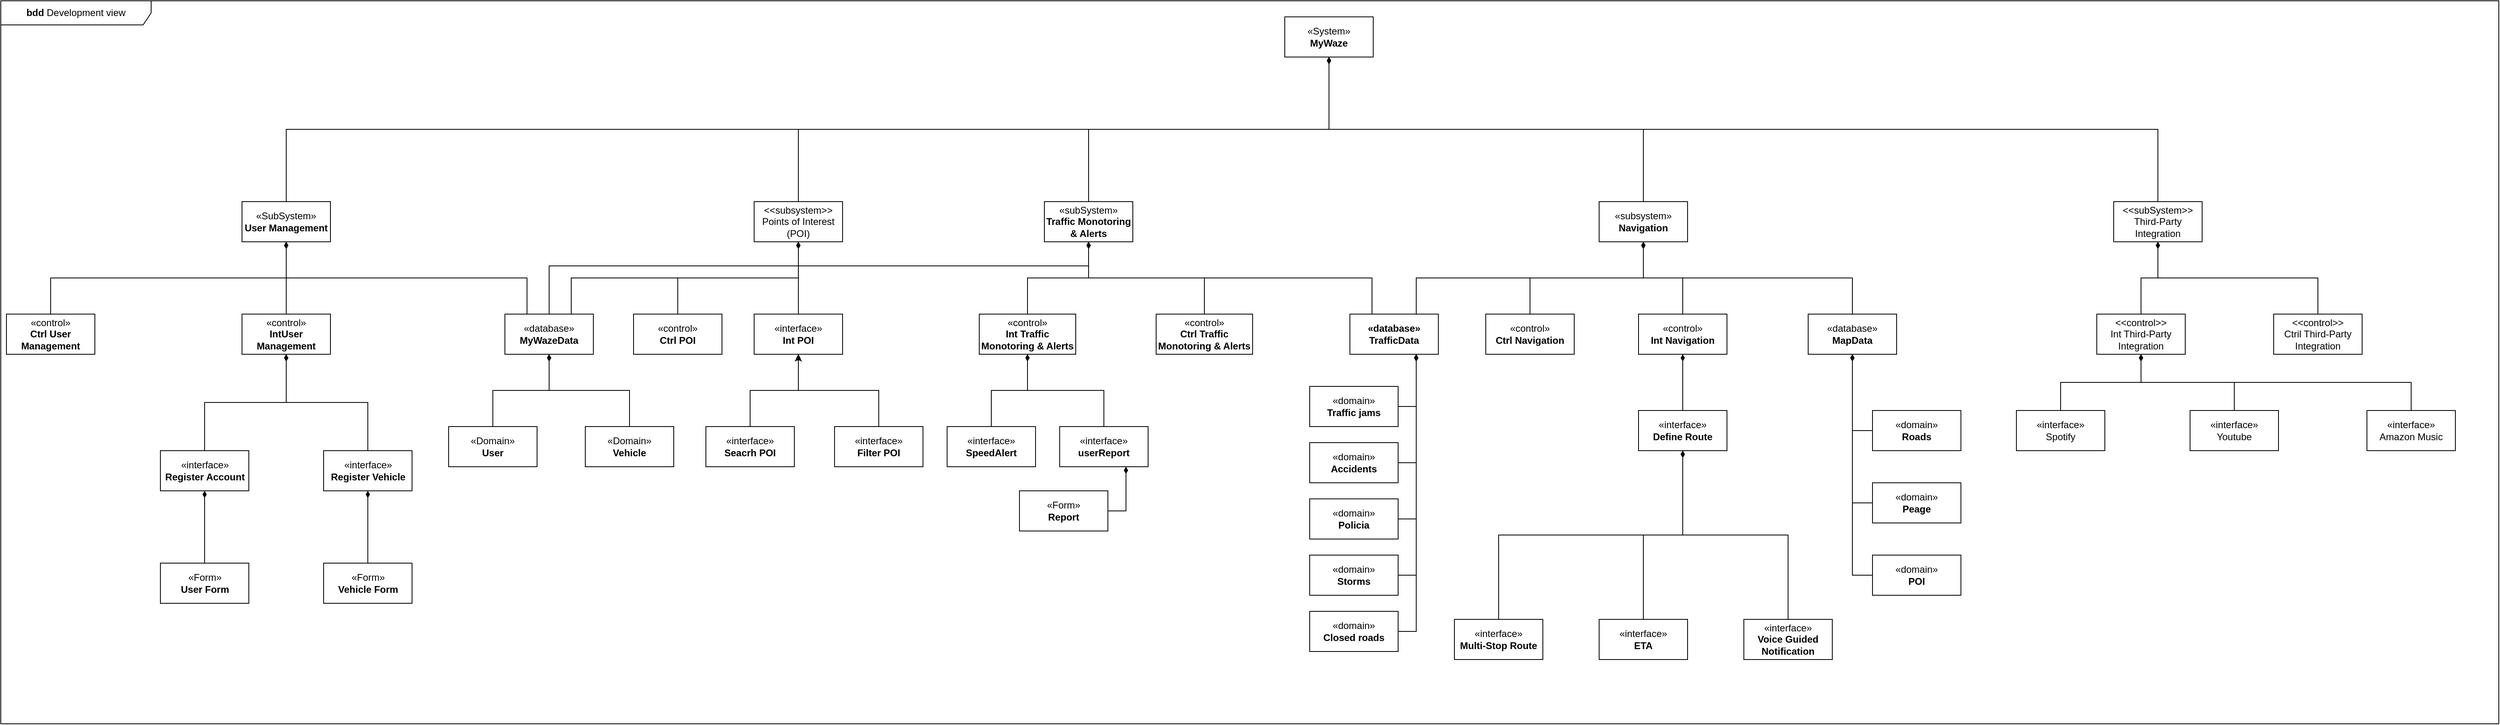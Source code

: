 <mxfile version="27.0.9">
  <diagram name="Page-1" id="rv70FW1noNGGTZR8Txte">
    <mxGraphModel dx="4372" dy="1975" grid="1" gridSize="10" guides="1" tooltips="1" connect="1" arrows="1" fold="1" page="1" pageScale="1" pageWidth="827" pageHeight="1169" math="0" shadow="0">
      <root>
        <mxCell id="0" />
        <mxCell id="1" parent="0" />
        <mxCell id="NYa0R-SMuXHiYhOAjpid-2" value="«System»&lt;br&gt;&lt;b&gt;MyWaze&lt;/b&gt;" style="html=1;whiteSpace=wrap;" parent="1" vertex="1">
          <mxGeometry x="780" y="20" width="110" height="50" as="geometry" />
        </mxCell>
        <mxCell id="NYa0R-SMuXHiYhOAjpid-31" style="edgeStyle=orthogonalEdgeStyle;rounded=0;orthogonalLoop=1;jettySize=auto;html=1;exitX=0.5;exitY=0;exitDx=0;exitDy=0;entryX=0.5;entryY=1;entryDx=0;entryDy=0;endArrow=diamondThin;endFill=1;" parent="1" source="NYa0R-SMuXHiYhOAjpid-3" target="NYa0R-SMuXHiYhOAjpid-2" edge="1">
          <mxGeometry relative="1" as="geometry" />
        </mxCell>
        <mxCell id="NYa0R-SMuXHiYhOAjpid-3" value="«SubSystem»&lt;br&gt;&lt;b&gt;User Management&lt;/b&gt;" style="html=1;whiteSpace=wrap;" parent="1" vertex="1">
          <mxGeometry x="-517" y="250" width="110" height="50" as="geometry" />
        </mxCell>
        <mxCell id="8JqxV0b_A7vU7f-LkTIg-5" style="edgeStyle=orthogonalEdgeStyle;rounded=0;orthogonalLoop=1;jettySize=auto;html=1;exitX=0.5;exitY=0;exitDx=0;exitDy=0;entryX=0.5;entryY=1;entryDx=0;entryDy=0;endArrow=diamondThin;endFill=1;" parent="1" source="NYa0R-SMuXHiYhOAjpid-10" target="8JqxV0b_A7vU7f-LkTIg-3" edge="1">
          <mxGeometry relative="1" as="geometry" />
        </mxCell>
        <mxCell id="NYa0R-SMuXHiYhOAjpid-10" value="«interface»&lt;br&gt;&lt;b&gt;Register Account&lt;/b&gt;" style="html=1;whiteSpace=wrap;" parent="1" vertex="1">
          <mxGeometry x="-618.5" y="560" width="110" height="50" as="geometry" />
        </mxCell>
        <mxCell id="8JqxV0b_A7vU7f-LkTIg-6" style="edgeStyle=orthogonalEdgeStyle;rounded=0;orthogonalLoop=1;jettySize=auto;html=1;exitX=0.5;exitY=0;exitDx=0;exitDy=0;entryX=0.5;entryY=1;entryDx=0;entryDy=0;endArrow=diamondThin;endFill=1;" parent="1" source="NYa0R-SMuXHiYhOAjpid-11" target="8JqxV0b_A7vU7f-LkTIg-3" edge="1">
          <mxGeometry relative="1" as="geometry" />
        </mxCell>
        <mxCell id="NYa0R-SMuXHiYhOAjpid-11" value="«interface»&lt;br&gt;&lt;b&gt;Register Vehicle&lt;/b&gt;" style="html=1;whiteSpace=wrap;" parent="1" vertex="1">
          <mxGeometry x="-415.5" y="560" width="110" height="50" as="geometry" />
        </mxCell>
        <mxCell id="NYa0R-SMuXHiYhOAjpid-60" style="edgeStyle=orthogonalEdgeStyle;rounded=0;orthogonalLoop=1;jettySize=auto;html=1;exitX=0.25;exitY=0;exitDx=0;exitDy=0;entryX=0.5;entryY=1;entryDx=0;entryDy=0;endArrow=diamondThin;endFill=1;" parent="1" source="NYa0R-SMuXHiYhOAjpid-13" target="NYa0R-SMuXHiYhOAjpid-3" edge="1">
          <mxGeometry relative="1" as="geometry" />
        </mxCell>
        <mxCell id="NYa0R-SMuXHiYhOAjpid-61" style="edgeStyle=orthogonalEdgeStyle;rounded=0;orthogonalLoop=1;jettySize=auto;html=1;exitX=0.75;exitY=0;exitDx=0;exitDy=0;entryX=0.5;entryY=1;entryDx=0;entryDy=0;endArrow=diamondThin;endFill=1;" parent="1" source="NYa0R-SMuXHiYhOAjpid-13" target="NYa0R-SMuXHiYhOAjpid-24" edge="1">
          <mxGeometry relative="1" as="geometry" />
        </mxCell>
        <mxCell id="ZADUOhebhtJnV6KTccMP-1" style="edgeStyle=orthogonalEdgeStyle;rounded=0;orthogonalLoop=1;jettySize=auto;html=1;exitX=0.5;exitY=0;exitDx=0;exitDy=0;entryX=0.5;entryY=1;entryDx=0;entryDy=0;endArrow=diamondThin;endFill=1;" parent="1" source="NYa0R-SMuXHiYhOAjpid-13" target="NYa0R-SMuXHiYhOAjpid-16" edge="1">
          <mxGeometry relative="1" as="geometry">
            <Array as="points">
              <mxPoint x="-135" y="330" />
              <mxPoint x="536" y="330" />
            </Array>
          </mxGeometry>
        </mxCell>
        <mxCell id="NYa0R-SMuXHiYhOAjpid-13" value="«database»&lt;br&gt;&lt;b&gt;MyWazeData&lt;/b&gt;" style="html=1;whiteSpace=wrap;" parent="1" vertex="1">
          <mxGeometry x="-190" y="390" width="110" height="50" as="geometry" />
        </mxCell>
        <mxCell id="8JqxV0b_A7vU7f-LkTIg-12" style="edgeStyle=orthogonalEdgeStyle;rounded=0;orthogonalLoop=1;jettySize=auto;html=1;exitX=0.5;exitY=0;exitDx=0;exitDy=0;entryX=0.5;entryY=1;entryDx=0;entryDy=0;endArrow=diamondThin;endFill=1;" parent="1" source="NYa0R-SMuXHiYhOAjpid-14" target="8JqxV0b_A7vU7f-LkTIg-9" edge="1">
          <mxGeometry relative="1" as="geometry" />
        </mxCell>
        <mxCell id="NYa0R-SMuXHiYhOAjpid-14" value="«interface»&lt;br&gt;&lt;b&gt;SpeedAlert&lt;/b&gt;" style="html=1;whiteSpace=wrap;" parent="1" vertex="1">
          <mxGeometry x="360" y="530" width="110" height="50" as="geometry" />
        </mxCell>
        <mxCell id="8JqxV0b_A7vU7f-LkTIg-13" style="edgeStyle=orthogonalEdgeStyle;rounded=0;orthogonalLoop=1;jettySize=auto;html=1;exitX=0.5;exitY=0;exitDx=0;exitDy=0;entryX=0.5;entryY=1;entryDx=0;entryDy=0;endArrow=diamondThin;endFill=1;" parent="1" source="NYa0R-SMuXHiYhOAjpid-15" target="8JqxV0b_A7vU7f-LkTIg-9" edge="1">
          <mxGeometry relative="1" as="geometry" />
        </mxCell>
        <mxCell id="NYa0R-SMuXHiYhOAjpid-15" value="«interface»&lt;br&gt;&lt;b&gt;userReport&lt;/b&gt;" style="html=1;whiteSpace=wrap;" parent="1" vertex="1">
          <mxGeometry x="500" y="530" width="110" height="50" as="geometry" />
        </mxCell>
        <mxCell id="NYa0R-SMuXHiYhOAjpid-32" style="edgeStyle=orthogonalEdgeStyle;rounded=0;orthogonalLoop=1;jettySize=auto;html=1;exitX=0.5;exitY=0;exitDx=0;exitDy=0;entryX=0.5;entryY=1;entryDx=0;entryDy=0;endArrow=diamondThin;endFill=1;" parent="1" source="NYa0R-SMuXHiYhOAjpid-16" target="NYa0R-SMuXHiYhOAjpid-2" edge="1">
          <mxGeometry relative="1" as="geometry" />
        </mxCell>
        <mxCell id="NYa0R-SMuXHiYhOAjpid-16" value="«subSystem»&lt;br&gt;&lt;b&gt;Traffic Monotoring &amp;amp; Alerts&lt;/b&gt;" style="html=1;whiteSpace=wrap;" parent="1" vertex="1">
          <mxGeometry x="481" y="250" width="110" height="50" as="geometry" />
        </mxCell>
        <mxCell id="NYa0R-SMuXHiYhOAjpid-55" style="edgeStyle=orthogonalEdgeStyle;rounded=0;orthogonalLoop=1;jettySize=auto;html=1;exitX=0.25;exitY=0;exitDx=0;exitDy=0;entryX=0.5;entryY=1;entryDx=0;entryDy=0;endArrow=diamondThin;endFill=1;" parent="1" source="NYa0R-SMuXHiYhOAjpid-17" target="NYa0R-SMuXHiYhOAjpid-16" edge="1">
          <mxGeometry relative="1" as="geometry" />
        </mxCell>
        <mxCell id="NYa0R-SMuXHiYhOAjpid-88" style="edgeStyle=orthogonalEdgeStyle;rounded=0;orthogonalLoop=1;jettySize=auto;html=1;exitX=0.75;exitY=0;exitDx=0;exitDy=0;entryX=0.5;entryY=1;entryDx=0;entryDy=0;endArrow=diamondThin;endFill=1;" parent="1" source="NYa0R-SMuXHiYhOAjpid-17" target="NYa0R-SMuXHiYhOAjpid-18" edge="1">
          <mxGeometry relative="1" as="geometry" />
        </mxCell>
        <mxCell id="NYa0R-SMuXHiYhOAjpid-17" value="«database»&lt;br&gt;&lt;span&gt;TrafficData&lt;/span&gt;" style="html=1;whiteSpace=wrap;fontStyle=1" parent="1" vertex="1">
          <mxGeometry x="861" y="390" width="110" height="50" as="geometry" />
        </mxCell>
        <mxCell id="NYa0R-SMuXHiYhOAjpid-33" style="edgeStyle=orthogonalEdgeStyle;rounded=0;orthogonalLoop=1;jettySize=auto;html=1;exitX=0.5;exitY=0;exitDx=0;exitDy=0;entryX=0.5;entryY=1;entryDx=0;entryDy=0;endArrow=diamondThin;endFill=1;" parent="1" source="NYa0R-SMuXHiYhOAjpid-18" target="NYa0R-SMuXHiYhOAjpid-2" edge="1">
          <mxGeometry relative="1" as="geometry" />
        </mxCell>
        <mxCell id="NYa0R-SMuXHiYhOAjpid-18" value="«subsystem»&lt;br&gt;&lt;b&gt;Navigation&lt;/b&gt;" style="html=1;whiteSpace=wrap;" parent="1" vertex="1">
          <mxGeometry x="1171" y="250" width="110" height="50" as="geometry" />
        </mxCell>
        <mxCell id="8JqxV0b_A7vU7f-LkTIg-16" style="edgeStyle=orthogonalEdgeStyle;rounded=0;orthogonalLoop=1;jettySize=auto;html=1;exitX=0.5;exitY=0;exitDx=0;exitDy=0;entryX=0.5;entryY=1;entryDx=0;entryDy=0;endArrow=diamondThin;endFill=1;" parent="1" source="NYa0R-SMuXHiYhOAjpid-19" target="8JqxV0b_A7vU7f-LkTIg-14" edge="1">
          <mxGeometry relative="1" as="geometry" />
        </mxCell>
        <mxCell id="NYa0R-SMuXHiYhOAjpid-19" value="«interface»&lt;br&gt;&lt;b&gt;Define Route&lt;/b&gt;" style="html=1;whiteSpace=wrap;" parent="1" vertex="1">
          <mxGeometry x="1220" y="510" width="110" height="50" as="geometry" />
        </mxCell>
        <mxCell id="NYa0R-SMuXHiYhOAjpid-41" style="edgeStyle=orthogonalEdgeStyle;rounded=0;orthogonalLoop=1;jettySize=auto;html=1;exitX=0.5;exitY=0;exitDx=0;exitDy=0;entryX=0.5;entryY=1;entryDx=0;entryDy=0;endArrow=diamondThin;endFill=1;" parent="1" source="NYa0R-SMuXHiYhOAjpid-21" target="NYa0R-SMuXHiYhOAjpid-19" edge="1">
          <mxGeometry relative="1" as="geometry" />
        </mxCell>
        <mxCell id="NYa0R-SMuXHiYhOAjpid-21" value="«interface»&lt;br&gt;&lt;b&gt;Multi-Stop Route&lt;/b&gt;" style="html=1;whiteSpace=wrap;" parent="1" vertex="1">
          <mxGeometry x="991" y="770" width="110" height="50" as="geometry" />
        </mxCell>
        <mxCell id="NYa0R-SMuXHiYhOAjpid-44" style="edgeStyle=orthogonalEdgeStyle;rounded=0;orthogonalLoop=1;jettySize=auto;html=1;exitX=0.5;exitY=0;exitDx=0;exitDy=0;entryX=0.5;entryY=1;entryDx=0;entryDy=0;endArrow=diamondThin;endFill=1;" parent="1" source="NYa0R-SMuXHiYhOAjpid-22" target="NYa0R-SMuXHiYhOAjpid-19" edge="1">
          <mxGeometry relative="1" as="geometry" />
        </mxCell>
        <mxCell id="NYa0R-SMuXHiYhOAjpid-22" value="«interface»&lt;br&gt;&lt;b&gt;ETA&lt;/b&gt;" style="html=1;whiteSpace=wrap;" parent="1" vertex="1">
          <mxGeometry x="1171" y="770" width="110" height="50" as="geometry" />
        </mxCell>
        <mxCell id="NYa0R-SMuXHiYhOAjpid-45" style="edgeStyle=orthogonalEdgeStyle;rounded=0;orthogonalLoop=1;jettySize=auto;html=1;exitX=0.5;exitY=0;exitDx=0;exitDy=0;entryX=0.5;entryY=1;entryDx=0;entryDy=0;endArrow=diamondThin;endFill=1;" parent="1" source="NYa0R-SMuXHiYhOAjpid-23" target="NYa0R-SMuXHiYhOAjpid-19" edge="1">
          <mxGeometry relative="1" as="geometry" />
        </mxCell>
        <mxCell id="NYa0R-SMuXHiYhOAjpid-23" value="«interface»&lt;br&gt;&lt;b&gt;Voice Guided Notification&lt;/b&gt;" style="html=1;whiteSpace=wrap;" parent="1" vertex="1">
          <mxGeometry x="1351" y="770" width="110" height="50" as="geometry" />
        </mxCell>
        <mxCell id="NYa0R-SMuXHiYhOAjpid-34" style="edgeStyle=orthogonalEdgeStyle;rounded=0;orthogonalLoop=1;jettySize=auto;html=1;exitX=0.5;exitY=0;exitDx=0;exitDy=0;entryX=0.5;entryY=1;entryDx=0;entryDy=0;endArrow=diamondThin;endFill=1;" parent="1" source="NYa0R-SMuXHiYhOAjpid-24" target="NYa0R-SMuXHiYhOAjpid-2" edge="1">
          <mxGeometry relative="1" as="geometry" />
        </mxCell>
        <mxCell id="NYa0R-SMuXHiYhOAjpid-24" value="&lt;div&gt;&amp;lt;&amp;lt;subsystem&amp;gt;&amp;gt;&lt;/div&gt;Points of Interest (POI)" style="html=1;whiteSpace=wrap;" parent="1" vertex="1">
          <mxGeometry x="120" y="250" width="110" height="50" as="geometry" />
        </mxCell>
        <mxCell id="NYa0R-SMuXHiYhOAjpid-39" style="edgeStyle=orthogonalEdgeStyle;rounded=0;orthogonalLoop=1;jettySize=auto;html=1;exitX=0.5;exitY=0;exitDx=0;exitDy=0;entryX=0.5;entryY=1;entryDx=0;entryDy=0;endArrow=diamondThin;endFill=1;" parent="1" source="NYa0R-SMuXHiYhOAjpid-25" target="NYa0R-SMuXHiYhOAjpid-24" edge="1">
          <mxGeometry relative="1" as="geometry" />
        </mxCell>
        <mxCell id="NYa0R-SMuXHiYhOAjpid-25" value="«interface»&lt;br&gt;&lt;b&gt;Int POI&lt;/b&gt;" style="html=1;whiteSpace=wrap;" parent="1" vertex="1">
          <mxGeometry x="120" y="390" width="110" height="50" as="geometry" />
        </mxCell>
        <mxCell id="NYa0R-SMuXHiYhOAjpid-35" style="edgeStyle=orthogonalEdgeStyle;rounded=0;orthogonalLoop=1;jettySize=auto;html=1;exitX=0.5;exitY=0;exitDx=0;exitDy=0;entryX=0.5;entryY=1;entryDx=0;entryDy=0;endArrow=diamondThin;endFill=1;" parent="1" source="NYa0R-SMuXHiYhOAjpid-26" target="NYa0R-SMuXHiYhOAjpid-2" edge="1">
          <mxGeometry relative="1" as="geometry" />
        </mxCell>
        <mxCell id="NYa0R-SMuXHiYhOAjpid-26" value="&lt;div&gt;&amp;lt;&amp;lt;subSystem&amp;gt;&amp;gt;&lt;/div&gt;Third-Party Integration" style="html=1;whiteSpace=wrap;" parent="1" vertex="1">
          <mxGeometry x="1811" y="250" width="110" height="50" as="geometry" />
        </mxCell>
        <mxCell id="8JqxV0b_A7vU7f-LkTIg-19" style="edgeStyle=orthogonalEdgeStyle;rounded=0;orthogonalLoop=1;jettySize=auto;html=1;exitX=0.5;exitY=0;exitDx=0;exitDy=0;entryX=0.5;entryY=1;entryDx=0;entryDy=0;endArrow=diamondThin;endFill=1;" parent="1" source="NYa0R-SMuXHiYhOAjpid-28" target="8JqxV0b_A7vU7f-LkTIg-17" edge="1">
          <mxGeometry relative="1" as="geometry" />
        </mxCell>
        <mxCell id="NYa0R-SMuXHiYhOAjpid-28" value="«interface»&lt;br&gt;Spotify" style="html=1;whiteSpace=wrap;" parent="1" vertex="1">
          <mxGeometry x="1690" y="510" width="110" height="50" as="geometry" />
        </mxCell>
        <mxCell id="8JqxV0b_A7vU7f-LkTIg-20" style="edgeStyle=orthogonalEdgeStyle;rounded=0;orthogonalLoop=1;jettySize=auto;html=1;exitX=0.5;exitY=0;exitDx=0;exitDy=0;endArrow=diamondThin;endFill=1;" parent="1" source="NYa0R-SMuXHiYhOAjpid-29" target="8JqxV0b_A7vU7f-LkTIg-17" edge="1">
          <mxGeometry relative="1" as="geometry" />
        </mxCell>
        <mxCell id="NYa0R-SMuXHiYhOAjpid-29" value="«interface»&lt;br&gt;Youtube" style="html=1;whiteSpace=wrap;" parent="1" vertex="1">
          <mxGeometry x="1906" y="510" width="110" height="50" as="geometry" />
        </mxCell>
        <mxCell id="8JqxV0b_A7vU7f-LkTIg-21" style="edgeStyle=orthogonalEdgeStyle;rounded=0;orthogonalLoop=1;jettySize=auto;html=1;exitX=0.5;exitY=0;exitDx=0;exitDy=0;entryX=0.5;entryY=1;entryDx=0;entryDy=0;endArrow=diamondThin;endFill=1;" parent="1" source="NYa0R-SMuXHiYhOAjpid-30" target="8JqxV0b_A7vU7f-LkTIg-17" edge="1">
          <mxGeometry relative="1" as="geometry" />
        </mxCell>
        <mxCell id="NYa0R-SMuXHiYhOAjpid-30" value="«interface»&lt;br&gt;Amazon Music" style="html=1;whiteSpace=wrap;" parent="1" vertex="1">
          <mxGeometry x="2126" y="510" width="110" height="50" as="geometry" />
        </mxCell>
        <mxCell id="NYa0R-SMuXHiYhOAjpid-63" style="edgeStyle=orthogonalEdgeStyle;rounded=0;orthogonalLoop=1;jettySize=auto;html=1;exitX=0.5;exitY=0;exitDx=0;exitDy=0;entryX=0.5;entryY=1;entryDx=0;entryDy=0;endArrow=diamondThin;endFill=1;" parent="1" source="NYa0R-SMuXHiYhOAjpid-62" target="NYa0R-SMuXHiYhOAjpid-18" edge="1">
          <mxGeometry relative="1" as="geometry" />
        </mxCell>
        <mxCell id="NYa0R-SMuXHiYhOAjpid-62" value="«database»&lt;br&gt;&lt;b&gt;MapData&lt;/b&gt;" style="html=1;whiteSpace=wrap;" parent="1" vertex="1">
          <mxGeometry x="1431" y="390" width="110" height="50" as="geometry" />
        </mxCell>
        <mxCell id="NYa0R-SMuXHiYhOAjpid-69" style="edgeStyle=orthogonalEdgeStyle;rounded=0;orthogonalLoop=1;jettySize=auto;html=1;exitX=0.5;exitY=0;exitDx=0;exitDy=0;entryX=0.5;entryY=1;entryDx=0;entryDy=0;endArrow=diamondThin;endFill=1;" parent="1" source="NYa0R-SMuXHiYhOAjpid-65" target="NYa0R-SMuXHiYhOAjpid-13" edge="1">
          <mxGeometry relative="1" as="geometry" />
        </mxCell>
        <mxCell id="NYa0R-SMuXHiYhOAjpid-65" value="«Domain»&lt;br&gt;&lt;b&gt;User&lt;/b&gt;" style="html=1;whiteSpace=wrap;" parent="1" vertex="1">
          <mxGeometry x="-260" y="530" width="110" height="50" as="geometry" />
        </mxCell>
        <mxCell id="NYa0R-SMuXHiYhOAjpid-70" style="edgeStyle=orthogonalEdgeStyle;rounded=0;orthogonalLoop=1;jettySize=auto;html=1;exitX=0.5;exitY=0;exitDx=0;exitDy=0;entryX=0.5;entryY=1;entryDx=0;entryDy=0;endArrow=diamondThin;endFill=1;" parent="1" source="NYa0R-SMuXHiYhOAjpid-67" target="NYa0R-SMuXHiYhOAjpid-13" edge="1">
          <mxGeometry relative="1" as="geometry" />
        </mxCell>
        <mxCell id="NYa0R-SMuXHiYhOAjpid-67" value="«Domain»&lt;br&gt;&lt;b&gt;Vehicle&lt;/b&gt;" style="html=1;whiteSpace=wrap;" parent="1" vertex="1">
          <mxGeometry x="-90" y="530" width="110" height="50" as="geometry" />
        </mxCell>
        <mxCell id="NYa0R-SMuXHiYhOAjpid-72" style="edgeStyle=orthogonalEdgeStyle;rounded=0;orthogonalLoop=1;jettySize=auto;html=1;exitX=0;exitY=0.5;exitDx=0;exitDy=0;entryX=0.5;entryY=1;entryDx=0;entryDy=0;endArrow=diamondThin;endFill=1;" parent="1" source="NYa0R-SMuXHiYhOAjpid-71" target="NYa0R-SMuXHiYhOAjpid-62" edge="1">
          <mxGeometry relative="1" as="geometry" />
        </mxCell>
        <mxCell id="NYa0R-SMuXHiYhOAjpid-71" value="«domain»&lt;br&gt;&lt;b&gt;Roads&lt;/b&gt;" style="html=1;whiteSpace=wrap;" parent="1" vertex="1">
          <mxGeometry x="1511" y="510" width="110" height="50" as="geometry" />
        </mxCell>
        <mxCell id="NYa0R-SMuXHiYhOAjpid-75" style="edgeStyle=orthogonalEdgeStyle;rounded=0;orthogonalLoop=1;jettySize=auto;html=1;exitX=0;exitY=0.5;exitDx=0;exitDy=0;entryX=0.5;entryY=1;entryDx=0;entryDy=0;endArrow=diamondThin;endFill=1;" parent="1" source="NYa0R-SMuXHiYhOAjpid-74" target="NYa0R-SMuXHiYhOAjpid-62" edge="1">
          <mxGeometry relative="1" as="geometry" />
        </mxCell>
        <mxCell id="NYa0R-SMuXHiYhOAjpid-74" value="«domain»&lt;br&gt;&lt;b&gt;Peage&lt;/b&gt;" style="html=1;whiteSpace=wrap;" parent="1" vertex="1">
          <mxGeometry x="1511" y="600" width="110" height="50" as="geometry" />
        </mxCell>
        <mxCell id="NYa0R-SMuXHiYhOAjpid-94" style="edgeStyle=orthogonalEdgeStyle;rounded=0;orthogonalLoop=1;jettySize=auto;html=1;exitX=1;exitY=0.5;exitDx=0;exitDy=0;entryX=0.75;entryY=1;entryDx=0;entryDy=0;endArrow=diamondThin;endFill=1;" parent="1" source="NYa0R-SMuXHiYhOAjpid-76" target="NYa0R-SMuXHiYhOAjpid-17" edge="1">
          <mxGeometry relative="1" as="geometry" />
        </mxCell>
        <mxCell id="NYa0R-SMuXHiYhOAjpid-76" value="«domain»&lt;br&gt;&lt;b&gt;Traffic jams&lt;/b&gt;" style="html=1;whiteSpace=wrap;" parent="1" vertex="1">
          <mxGeometry x="811" y="480" width="110" height="50" as="geometry" />
        </mxCell>
        <mxCell id="NYa0R-SMuXHiYhOAjpid-95" style="edgeStyle=orthogonalEdgeStyle;rounded=0;orthogonalLoop=1;jettySize=auto;html=1;exitX=1;exitY=0.5;exitDx=0;exitDy=0;entryX=0.75;entryY=1;entryDx=0;entryDy=0;endArrow=diamondThin;endFill=1;" parent="1" source="NYa0R-SMuXHiYhOAjpid-77" target="NYa0R-SMuXHiYhOAjpid-17" edge="1">
          <mxGeometry relative="1" as="geometry" />
        </mxCell>
        <mxCell id="NYa0R-SMuXHiYhOAjpid-77" value="«domain»&lt;br&gt;&lt;b&gt;Accidents&lt;/b&gt;" style="html=1;whiteSpace=wrap;" parent="1" vertex="1">
          <mxGeometry x="811" y="550" width="110" height="50" as="geometry" />
        </mxCell>
        <mxCell id="NYa0R-SMuXHiYhOAjpid-97" style="edgeStyle=orthogonalEdgeStyle;rounded=0;orthogonalLoop=1;jettySize=auto;html=1;exitX=1;exitY=0.5;exitDx=0;exitDy=0;entryX=0.75;entryY=1;entryDx=0;entryDy=0;endArrow=diamondThin;endFill=1;" parent="1" source="NYa0R-SMuXHiYhOAjpid-78" target="NYa0R-SMuXHiYhOAjpid-17" edge="1">
          <mxGeometry relative="1" as="geometry" />
        </mxCell>
        <mxCell id="NYa0R-SMuXHiYhOAjpid-78" value="«domain»&lt;br&gt;&lt;b&gt;Policia&lt;/b&gt;" style="html=1;whiteSpace=wrap;" parent="1" vertex="1">
          <mxGeometry x="811" y="620" width="110" height="50" as="geometry" />
        </mxCell>
        <mxCell id="NYa0R-SMuXHiYhOAjpid-99" style="edgeStyle=orthogonalEdgeStyle;rounded=0;orthogonalLoop=1;jettySize=auto;html=1;exitX=1;exitY=0.5;exitDx=0;exitDy=0;entryX=0.75;entryY=1;entryDx=0;entryDy=0;endArrow=diamondThin;endFill=1;" parent="1" source="NYa0R-SMuXHiYhOAjpid-79" target="NYa0R-SMuXHiYhOAjpid-17" edge="1">
          <mxGeometry relative="1" as="geometry" />
        </mxCell>
        <mxCell id="NYa0R-SMuXHiYhOAjpid-79" value="«domain»&lt;br&gt;&lt;b&gt;Closed roads&lt;/b&gt;" style="html=1;whiteSpace=wrap;" parent="1" vertex="1">
          <mxGeometry x="811" y="760" width="110" height="50" as="geometry" />
        </mxCell>
        <mxCell id="NYa0R-SMuXHiYhOAjpid-98" style="edgeStyle=orthogonalEdgeStyle;rounded=0;orthogonalLoop=1;jettySize=auto;html=1;exitX=1;exitY=0.5;exitDx=0;exitDy=0;entryX=0.75;entryY=1;entryDx=0;entryDy=0;endArrow=diamondThin;endFill=1;" parent="1" source="NYa0R-SMuXHiYhOAjpid-80" target="NYa0R-SMuXHiYhOAjpid-17" edge="1">
          <mxGeometry relative="1" as="geometry" />
        </mxCell>
        <mxCell id="NYa0R-SMuXHiYhOAjpid-80" value="«domain»&lt;br&gt;&lt;b&gt;Storms&lt;/b&gt;" style="html=1;whiteSpace=wrap;" parent="1" vertex="1">
          <mxGeometry x="811" y="690" width="110" height="50" as="geometry" />
        </mxCell>
        <mxCell id="NYa0R-SMuXHiYhOAjpid-102" style="edgeStyle=orthogonalEdgeStyle;rounded=0;orthogonalLoop=1;jettySize=auto;html=1;exitX=1;exitY=0.5;exitDx=0;exitDy=0;entryX=0.75;entryY=1;entryDx=0;entryDy=0;endArrow=diamondThin;endFill=1;" parent="1" source="NYa0R-SMuXHiYhOAjpid-100" target="NYa0R-SMuXHiYhOAjpid-15" edge="1">
          <mxGeometry relative="1" as="geometry" />
        </mxCell>
        <mxCell id="NYa0R-SMuXHiYhOAjpid-100" value="«Form»&lt;br&gt;&lt;b&gt;Report&lt;/b&gt;" style="html=1;whiteSpace=wrap;" parent="1" vertex="1">
          <mxGeometry x="450" y="610" width="110" height="50" as="geometry" />
        </mxCell>
        <mxCell id="NYa0R-SMuXHiYhOAjpid-106" style="edgeStyle=orthogonalEdgeStyle;rounded=0;orthogonalLoop=1;jettySize=auto;html=1;exitX=0.5;exitY=0;exitDx=0;exitDy=0;entryX=0.5;entryY=1;entryDx=0;entryDy=0;endArrow=diamondThin;endFill=1;" parent="1" source="NYa0R-SMuXHiYhOAjpid-104" target="NYa0R-SMuXHiYhOAjpid-25" edge="1">
          <mxGeometry relative="1" as="geometry" />
        </mxCell>
        <mxCell id="NYa0R-SMuXHiYhOAjpid-104" value="«interface»&lt;br&gt;&lt;b&gt;Seacrh POI&lt;/b&gt;" style="html=1;whiteSpace=wrap;" parent="1" vertex="1">
          <mxGeometry x="60" y="530" width="110" height="50" as="geometry" />
        </mxCell>
        <mxCell id="NYa0R-SMuXHiYhOAjpid-107" style="edgeStyle=orthogonalEdgeStyle;rounded=0;orthogonalLoop=1;jettySize=auto;html=1;exitX=0.5;exitY=0;exitDx=0;exitDy=0;entryX=0.5;entryY=1;entryDx=0;entryDy=0;" parent="1" source="NYa0R-SMuXHiYhOAjpid-105" target="NYa0R-SMuXHiYhOAjpid-25" edge="1">
          <mxGeometry relative="1" as="geometry" />
        </mxCell>
        <mxCell id="NYa0R-SMuXHiYhOAjpid-105" value="«interface»&lt;br&gt;&lt;b&gt;Filter POI&lt;/b&gt;" style="html=1;whiteSpace=wrap;" parent="1" vertex="1">
          <mxGeometry x="220" y="530" width="110" height="50" as="geometry" />
        </mxCell>
        <mxCell id="NYa0R-SMuXHiYhOAjpid-111" style="edgeStyle=orthogonalEdgeStyle;rounded=0;orthogonalLoop=1;jettySize=auto;html=1;exitX=0.5;exitY=0;exitDx=0;exitDy=0;entryX=0.5;entryY=1;entryDx=0;entryDy=0;endArrow=diamondThin;endFill=1;" parent="1" source="NYa0R-SMuXHiYhOAjpid-109" target="NYa0R-SMuXHiYhOAjpid-10" edge="1">
          <mxGeometry relative="1" as="geometry" />
        </mxCell>
        <mxCell id="NYa0R-SMuXHiYhOAjpid-109" value="«Form»&lt;br&gt;&lt;b&gt;User Form&lt;/b&gt;" style="html=1;whiteSpace=wrap;" parent="1" vertex="1">
          <mxGeometry x="-618.5" y="700" width="110" height="50" as="geometry" />
        </mxCell>
        <mxCell id="NYa0R-SMuXHiYhOAjpid-112" style="edgeStyle=orthogonalEdgeStyle;rounded=0;orthogonalLoop=1;jettySize=auto;html=1;exitX=0.5;exitY=0;exitDx=0;exitDy=0;entryX=0.5;entryY=1;entryDx=0;entryDy=0;endArrow=diamondThin;endFill=1;" parent="1" source="NYa0R-SMuXHiYhOAjpid-110" target="NYa0R-SMuXHiYhOAjpid-11" edge="1">
          <mxGeometry relative="1" as="geometry" />
        </mxCell>
        <mxCell id="NYa0R-SMuXHiYhOAjpid-110" value="«Form»&lt;br&gt;&lt;b&gt;Vehicle Form&lt;/b&gt;" style="html=1;whiteSpace=wrap;" parent="1" vertex="1">
          <mxGeometry x="-415.5" y="700" width="110" height="50" as="geometry" />
        </mxCell>
        <mxCell id="gWUYYwlUmVVh68GKD5Im-2" style="edgeStyle=orthogonalEdgeStyle;rounded=0;orthogonalLoop=1;jettySize=auto;html=1;exitX=0.5;exitY=0;exitDx=0;exitDy=0;entryX=0.5;entryY=1;entryDx=0;entryDy=0;endArrow=diamondThin;endFill=1;" parent="1" source="gWUYYwlUmVVh68GKD5Im-1" target="NYa0R-SMuXHiYhOAjpid-3" edge="1">
          <mxGeometry relative="1" as="geometry" />
        </mxCell>
        <mxCell id="gWUYYwlUmVVh68GKD5Im-1" value="«control»&lt;br&gt;&lt;b&gt;Ctrl User Management&lt;/b&gt;" style="html=1;whiteSpace=wrap;" parent="1" vertex="1">
          <mxGeometry x="-810" y="390" width="110" height="50" as="geometry" />
        </mxCell>
        <mxCell id="gWUYYwlUmVVh68GKD5Im-4" style="edgeStyle=orthogonalEdgeStyle;rounded=0;orthogonalLoop=1;jettySize=auto;html=1;exitX=0.5;exitY=0;exitDx=0;exitDy=0;entryX=0.5;entryY=1;entryDx=0;entryDy=0;endArrow=diamondThin;endFill=1;" parent="1" source="gWUYYwlUmVVh68GKD5Im-3" target="NYa0R-SMuXHiYhOAjpid-24" edge="1">
          <mxGeometry relative="1" as="geometry" />
        </mxCell>
        <mxCell id="gWUYYwlUmVVh68GKD5Im-3" value="«control»&lt;br&gt;&lt;b&gt;Ctrl POI&lt;/b&gt;" style="html=1;whiteSpace=wrap;" parent="1" vertex="1">
          <mxGeometry x="-30" y="390" width="110" height="50" as="geometry" />
        </mxCell>
        <mxCell id="gWUYYwlUmVVh68GKD5Im-6" style="edgeStyle=orthogonalEdgeStyle;rounded=0;orthogonalLoop=1;jettySize=auto;html=1;exitX=0.5;exitY=0;exitDx=0;exitDy=0;entryX=0.5;entryY=1;entryDx=0;entryDy=0;endArrow=diamondThin;endFill=1;" parent="1" source="gWUYYwlUmVVh68GKD5Im-5" target="NYa0R-SMuXHiYhOAjpid-16" edge="1">
          <mxGeometry relative="1" as="geometry" />
        </mxCell>
        <mxCell id="gWUYYwlUmVVh68GKD5Im-5" value="«control»&lt;br&gt;&lt;b&gt;Ctrl Traffic Monotoring &amp;amp; Alerts&lt;/b&gt;" style="html=1;whiteSpace=wrap;" parent="1" vertex="1">
          <mxGeometry x="620" y="390" width="120" height="50" as="geometry" />
        </mxCell>
        <mxCell id="gWUYYwlUmVVh68GKD5Im-9" style="edgeStyle=orthogonalEdgeStyle;rounded=0;orthogonalLoop=1;jettySize=auto;html=1;exitX=0.5;exitY=0;exitDx=0;exitDy=0;entryX=0.5;entryY=1;entryDx=0;entryDy=0;endArrow=diamondThin;endFill=1;" parent="1" source="gWUYYwlUmVVh68GKD5Im-7" target="NYa0R-SMuXHiYhOAjpid-18" edge="1">
          <mxGeometry relative="1" as="geometry" />
        </mxCell>
        <mxCell id="gWUYYwlUmVVh68GKD5Im-7" value="«control»&lt;br&gt;&lt;b&gt;Ctrl Navigation&lt;/b&gt;" style="html=1;whiteSpace=wrap;" parent="1" vertex="1">
          <mxGeometry x="1030" y="390" width="110" height="50" as="geometry" />
        </mxCell>
        <mxCell id="gWUYYwlUmVVh68GKD5Im-11" style="edgeStyle=orthogonalEdgeStyle;rounded=0;orthogonalLoop=1;jettySize=auto;html=1;exitX=0.5;exitY=0;exitDx=0;exitDy=0;entryX=0.5;entryY=1;entryDx=0;entryDy=0;endArrow=diamondThin;endFill=1;" parent="1" source="gWUYYwlUmVVh68GKD5Im-10" target="NYa0R-SMuXHiYhOAjpid-26" edge="1">
          <mxGeometry relative="1" as="geometry" />
        </mxCell>
        <mxCell id="gWUYYwlUmVVh68GKD5Im-10" value="&lt;div&gt;&amp;lt;&amp;lt;control&amp;gt;&amp;gt;&lt;/div&gt;Ctril Third-Party Integration" style="html=1;whiteSpace=wrap;" parent="1" vertex="1">
          <mxGeometry x="2010" y="390" width="110" height="50" as="geometry" />
        </mxCell>
        <mxCell id="8JqxV0b_A7vU7f-LkTIg-2" style="edgeStyle=orthogonalEdgeStyle;rounded=0;orthogonalLoop=1;jettySize=auto;html=1;exitX=0;exitY=0.5;exitDx=0;exitDy=0;entryX=0.5;entryY=1;entryDx=0;entryDy=0;endArrow=diamondThin;endFill=1;" parent="1" source="8JqxV0b_A7vU7f-LkTIg-1" target="NYa0R-SMuXHiYhOAjpid-62" edge="1">
          <mxGeometry relative="1" as="geometry" />
        </mxCell>
        <mxCell id="8JqxV0b_A7vU7f-LkTIg-1" value="«domain»&lt;br&gt;&lt;b&gt;POI&lt;/b&gt;" style="html=1;whiteSpace=wrap;" parent="1" vertex="1">
          <mxGeometry x="1511" y="690" width="110" height="50" as="geometry" />
        </mxCell>
        <mxCell id="8JqxV0b_A7vU7f-LkTIg-4" style="edgeStyle=orthogonalEdgeStyle;rounded=0;orthogonalLoop=1;jettySize=auto;html=1;exitX=0.5;exitY=0;exitDx=0;exitDy=0;entryX=0.5;entryY=1;entryDx=0;entryDy=0;endArrow=diamondThin;endFill=1;" parent="1" source="8JqxV0b_A7vU7f-LkTIg-3" target="NYa0R-SMuXHiYhOAjpid-3" edge="1">
          <mxGeometry relative="1" as="geometry" />
        </mxCell>
        <mxCell id="8JqxV0b_A7vU7f-LkTIg-3" value="«control»&lt;br&gt;&lt;b&gt;IntUser Management&lt;/b&gt;" style="html=1;whiteSpace=wrap;" parent="1" vertex="1">
          <mxGeometry x="-517" y="390" width="110" height="50" as="geometry" />
        </mxCell>
        <mxCell id="8JqxV0b_A7vU7f-LkTIg-10" style="edgeStyle=orthogonalEdgeStyle;rounded=0;orthogonalLoop=1;jettySize=auto;html=1;exitX=0.5;exitY=0;exitDx=0;exitDy=0;entryX=0.5;entryY=1;entryDx=0;entryDy=0;endArrow=diamondThin;endFill=1;" parent="1" source="8JqxV0b_A7vU7f-LkTIg-9" target="NYa0R-SMuXHiYhOAjpid-16" edge="1">
          <mxGeometry relative="1" as="geometry" />
        </mxCell>
        <mxCell id="8JqxV0b_A7vU7f-LkTIg-9" value="«control»&lt;br&gt;&lt;b&gt;Int Traffic Monotoring &amp;amp; Alerts&lt;/b&gt;" style="html=1;whiteSpace=wrap;" parent="1" vertex="1">
          <mxGeometry x="400" y="390" width="120" height="50" as="geometry" />
        </mxCell>
        <mxCell id="8JqxV0b_A7vU7f-LkTIg-15" style="edgeStyle=orthogonalEdgeStyle;rounded=0;orthogonalLoop=1;jettySize=auto;html=1;exitX=0.5;exitY=0;exitDx=0;exitDy=0;entryX=0.5;entryY=1;entryDx=0;entryDy=0;endArrow=diamondThin;endFill=1;" parent="1" source="8JqxV0b_A7vU7f-LkTIg-14" target="NYa0R-SMuXHiYhOAjpid-18" edge="1">
          <mxGeometry relative="1" as="geometry" />
        </mxCell>
        <mxCell id="8JqxV0b_A7vU7f-LkTIg-14" value="«control»&lt;br&gt;&lt;b&gt;Int Navigation&lt;/b&gt;" style="html=1;whiteSpace=wrap;" parent="1" vertex="1">
          <mxGeometry x="1220" y="390" width="110" height="50" as="geometry" />
        </mxCell>
        <mxCell id="8JqxV0b_A7vU7f-LkTIg-18" style="edgeStyle=orthogonalEdgeStyle;rounded=0;orthogonalLoop=1;jettySize=auto;html=1;exitX=0.5;exitY=0;exitDx=0;exitDy=0;entryX=0.5;entryY=1;entryDx=0;entryDy=0;endArrow=diamondThin;endFill=1;" parent="1" source="8JqxV0b_A7vU7f-LkTIg-17" target="NYa0R-SMuXHiYhOAjpid-26" edge="1">
          <mxGeometry relative="1" as="geometry" />
        </mxCell>
        <mxCell id="8JqxV0b_A7vU7f-LkTIg-17" value="&lt;div&gt;&amp;lt;&amp;lt;control&amp;gt;&amp;gt;&lt;/div&gt;Int Third-Party Integration" style="html=1;whiteSpace=wrap;" parent="1" vertex="1">
          <mxGeometry x="1790" y="390" width="110" height="50" as="geometry" />
        </mxCell>
        <mxCell id="Tfdqh4tfgdYDXVl4OQam-1" value="&lt;b&gt;bdd &lt;/b&gt;Development view" style="shape=umlFrame;whiteSpace=wrap;html=1;pointerEvents=0;width=187;height=30;" vertex="1" parent="1">
          <mxGeometry x="-817" width="3107" height="900" as="geometry" />
        </mxCell>
      </root>
    </mxGraphModel>
  </diagram>
</mxfile>
